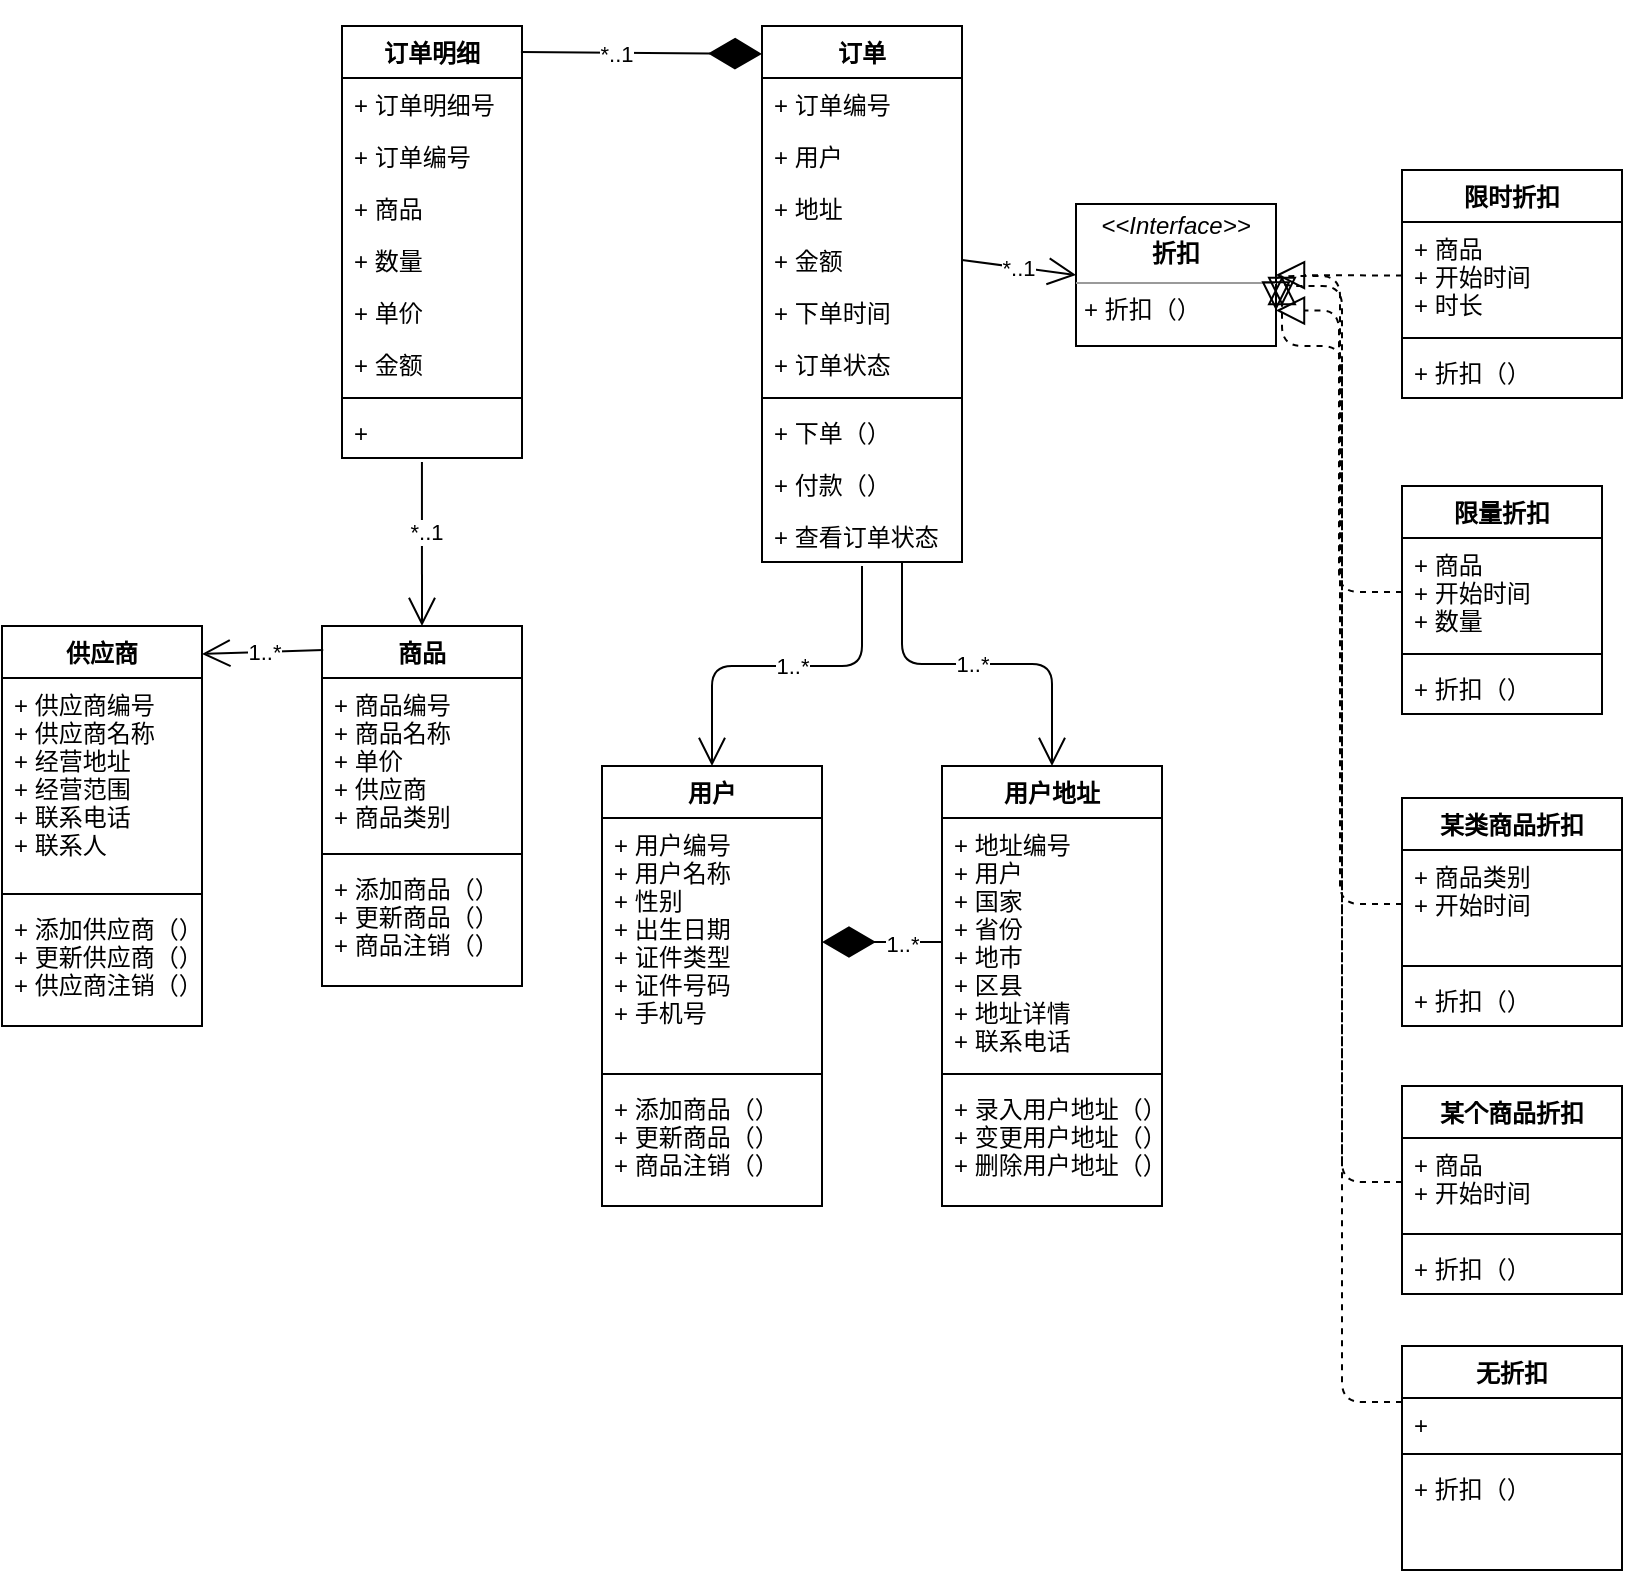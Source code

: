<mxfile>
    <diagram id="4J60CXYsIrI6g5IcAEsh" name="Page-1">
        <mxGraphModel dx="629" dy="682" grid="1" gridSize="10" guides="1" tooltips="1" connect="1" arrows="1" fold="1" page="1" pageScale="1" pageWidth="827" pageHeight="1169" math="0" shadow="0">
            <root>
                <mxCell id="0"/>
                <mxCell id="1" parent="0"/>
                <mxCell id="2" value="订单明细" style="swimlane;fontStyle=1;align=center;verticalAlign=top;childLayout=stackLayout;horizontal=1;startSize=26;horizontalStack=0;resizeParent=1;resizeParentMax=0;resizeLast=0;collapsible=1;marginBottom=0;" vertex="1" parent="1">
                    <mxGeometry x="170" y="110" width="90" height="216" as="geometry">
                        <mxRectangle x="150" y="170" width="90" height="30" as="alternateBounds"/>
                    </mxGeometry>
                </mxCell>
                <mxCell id="3" value="+ 订单明细号&#10;" style="text;strokeColor=none;fillColor=none;align=left;verticalAlign=top;spacingLeft=4;spacingRight=4;overflow=hidden;rotatable=0;points=[[0,0.5],[1,0.5]];portConstraint=eastwest;" vertex="1" parent="2">
                    <mxGeometry y="26" width="90" height="26" as="geometry"/>
                </mxCell>
                <mxCell id="5" value="+ 订单编号" style="text;strokeColor=none;fillColor=none;align=left;verticalAlign=top;spacingLeft=4;spacingRight=4;overflow=hidden;rotatable=0;points=[[0,0.5],[1,0.5]];portConstraint=eastwest;" vertex="1" parent="2">
                    <mxGeometry y="52" width="90" height="26" as="geometry"/>
                </mxCell>
                <mxCell id="7" value="+ 商品&#10;" style="text;strokeColor=none;fillColor=none;align=left;verticalAlign=top;spacingLeft=4;spacingRight=4;overflow=hidden;rotatable=0;points=[[0,0.5],[1,0.5]];portConstraint=eastwest;" vertex="1" parent="2">
                    <mxGeometry y="78" width="90" height="26" as="geometry"/>
                </mxCell>
                <mxCell id="6" value="+ 数量" style="text;strokeColor=none;fillColor=none;align=left;verticalAlign=top;spacingLeft=4;spacingRight=4;overflow=hidden;rotatable=0;points=[[0,0.5],[1,0.5]];portConstraint=eastwest;" vertex="1" parent="2">
                    <mxGeometry y="104" width="90" height="26" as="geometry"/>
                </mxCell>
                <mxCell id="8" value="+ 单价&#10;" style="text;strokeColor=none;fillColor=none;align=left;verticalAlign=top;spacingLeft=4;spacingRight=4;overflow=hidden;rotatable=0;points=[[0,0.5],[1,0.5]];portConstraint=eastwest;" vertex="1" parent="2">
                    <mxGeometry y="130" width="90" height="26" as="geometry"/>
                </mxCell>
                <mxCell id="9" value="+ 金额" style="text;strokeColor=none;fillColor=none;align=left;verticalAlign=top;spacingLeft=4;spacingRight=4;overflow=hidden;rotatable=0;points=[[0,0.5],[1,0.5]];portConstraint=eastwest;" vertex="1" parent="2">
                    <mxGeometry y="156" width="90" height="26" as="geometry"/>
                </mxCell>
                <mxCell id="4" value="" style="line;strokeWidth=1;fillColor=none;align=left;verticalAlign=middle;spacingTop=-1;spacingLeft=3;spacingRight=3;rotatable=0;labelPosition=right;points=[];portConstraint=eastwest;strokeColor=inherit;" vertex="1" parent="2">
                    <mxGeometry y="182" width="90" height="8" as="geometry"/>
                </mxCell>
                <mxCell id="36" value="+ " style="text;strokeColor=none;fillColor=none;align=left;verticalAlign=top;spacingLeft=4;spacingRight=4;overflow=hidden;rotatable=0;points=[[0,0.5],[1,0.5]];portConstraint=eastwest;" vertex="1" parent="2">
                    <mxGeometry y="190" width="90" height="26" as="geometry"/>
                </mxCell>
                <mxCell id="11" value="订单" style="swimlane;fontStyle=1;align=center;verticalAlign=top;childLayout=stackLayout;horizontal=1;startSize=26;horizontalStack=0;resizeParent=1;resizeParentMax=0;resizeLast=0;collapsible=1;marginBottom=0;" vertex="1" parent="1">
                    <mxGeometry x="380" y="110" width="100" height="268" as="geometry"/>
                </mxCell>
                <mxCell id="14" value="+ 订单编号" style="text;strokeColor=none;fillColor=none;align=left;verticalAlign=top;spacingLeft=4;spacingRight=4;overflow=hidden;rotatable=0;points=[[0,0.5],[1,0.5]];portConstraint=eastwest;" vertex="1" parent="11">
                    <mxGeometry y="26" width="100" height="26" as="geometry"/>
                </mxCell>
                <mxCell id="15" value="+ 用户" style="text;strokeColor=none;fillColor=none;align=left;verticalAlign=top;spacingLeft=4;spacingRight=4;overflow=hidden;rotatable=0;points=[[0,0.5],[1,0.5]];portConstraint=eastwest;" vertex="1" parent="11">
                    <mxGeometry y="52" width="100" height="26" as="geometry"/>
                </mxCell>
                <mxCell id="16" value="+ 地址" style="text;strokeColor=none;fillColor=none;align=left;verticalAlign=top;spacingLeft=4;spacingRight=4;overflow=hidden;rotatable=0;points=[[0,0.5],[1,0.5]];portConstraint=eastwest;" vertex="1" parent="11">
                    <mxGeometry y="78" width="100" height="26" as="geometry"/>
                </mxCell>
                <mxCell id="17" value="+ 金额" style="text;strokeColor=none;fillColor=none;align=left;verticalAlign=top;spacingLeft=4;spacingRight=4;overflow=hidden;rotatable=0;points=[[0,0.5],[1,0.5]];portConstraint=eastwest;" vertex="1" parent="11">
                    <mxGeometry y="104" width="100" height="26" as="geometry"/>
                </mxCell>
                <mxCell id="18" value="+ 下单时间" style="text;strokeColor=none;fillColor=none;align=left;verticalAlign=top;spacingLeft=4;spacingRight=4;overflow=hidden;rotatable=0;points=[[0,0.5],[1,0.5]];portConstraint=eastwest;" vertex="1" parent="11">
                    <mxGeometry y="130" width="100" height="26" as="geometry"/>
                </mxCell>
                <mxCell id="19" value="+ 订单状态" style="text;strokeColor=none;fillColor=none;align=left;verticalAlign=top;spacingLeft=4;spacingRight=4;overflow=hidden;rotatable=0;points=[[0,0.5],[1,0.5]];portConstraint=eastwest;" vertex="1" parent="11">
                    <mxGeometry y="156" width="100" height="26" as="geometry"/>
                </mxCell>
                <mxCell id="13" value="" style="line;strokeWidth=1;fillColor=none;align=left;verticalAlign=middle;spacingTop=-1;spacingLeft=3;spacingRight=3;rotatable=0;labelPosition=right;points=[];portConstraint=eastwest;strokeColor=inherit;" vertex="1" parent="11">
                    <mxGeometry y="182" width="100" height="8" as="geometry"/>
                </mxCell>
                <mxCell id="20" value="+ 下单（）" style="text;strokeColor=none;fillColor=none;align=left;verticalAlign=top;spacingLeft=4;spacingRight=4;overflow=hidden;rotatable=0;points=[[0,0.5],[1,0.5]];portConstraint=eastwest;" vertex="1" parent="11">
                    <mxGeometry y="190" width="100" height="26" as="geometry"/>
                </mxCell>
                <mxCell id="22" value="+ 付款（）" style="text;strokeColor=none;fillColor=none;align=left;verticalAlign=top;spacingLeft=4;spacingRight=4;overflow=hidden;rotatable=0;points=[[0,0.5],[1,0.5]];portConstraint=eastwest;" vertex="1" parent="11">
                    <mxGeometry y="216" width="100" height="26" as="geometry"/>
                </mxCell>
                <mxCell id="21" value="+ 查看订单状态（）" style="text;strokeColor=none;fillColor=none;align=left;verticalAlign=top;spacingLeft=4;spacingRight=4;overflow=hidden;rotatable=0;points=[[0,0.5],[1,0.5]];portConstraint=eastwest;" vertex="1" parent="11">
                    <mxGeometry y="242" width="100" height="26" as="geometry"/>
                </mxCell>
                <mxCell id="32" value="商品" style="swimlane;fontStyle=1;align=center;verticalAlign=top;childLayout=stackLayout;horizontal=1;startSize=26;horizontalStack=0;resizeParent=1;resizeParentMax=0;resizeLast=0;collapsible=1;marginBottom=0;" vertex="1" parent="1">
                    <mxGeometry x="160" y="410" width="100" height="180" as="geometry"/>
                </mxCell>
                <mxCell id="33" value="+ 商品编号&#10;+ 商品名称&#10;+ 单价&#10;+ 供应商&#10;+ 商品类别" style="text;strokeColor=none;fillColor=none;align=left;verticalAlign=top;spacingLeft=4;spacingRight=4;overflow=hidden;rotatable=0;points=[[0,0.5],[1,0.5]];portConstraint=eastwest;" vertex="1" parent="32">
                    <mxGeometry y="26" width="100" height="84" as="geometry"/>
                </mxCell>
                <mxCell id="34" value="" style="line;strokeWidth=1;fillColor=none;align=left;verticalAlign=middle;spacingTop=-1;spacingLeft=3;spacingRight=3;rotatable=0;labelPosition=right;points=[];portConstraint=eastwest;strokeColor=inherit;" vertex="1" parent="32">
                    <mxGeometry y="110" width="100" height="8" as="geometry"/>
                </mxCell>
                <mxCell id="35" value="+ 添加商品（）&#10;+ 更新商品（）&#10;+ 商品注销（）" style="text;strokeColor=none;fillColor=none;align=left;verticalAlign=top;spacingLeft=4;spacingRight=4;overflow=hidden;rotatable=0;points=[[0,0.5],[1,0.5]];portConstraint=eastwest;" vertex="1" parent="32">
                    <mxGeometry y="118" width="100" height="62" as="geometry"/>
                </mxCell>
                <mxCell id="39" value="" style="endArrow=diamondThin;endFill=1;endSize=24;html=1;entryX=0;entryY=0.052;entryDx=0;entryDy=0;entryPerimeter=0;exitX=0.994;exitY=0.06;exitDx=0;exitDy=0;exitPerimeter=0;" edge="1" parent="1" source="2" target="11">
                    <mxGeometry width="160" relative="1" as="geometry">
                        <mxPoint x="290" y="500" as="sourcePoint"/>
                        <mxPoint x="350" y="140" as="targetPoint"/>
                    </mxGeometry>
                </mxCell>
                <mxCell id="40" value="*..1" style="edgeLabel;html=1;align=center;verticalAlign=middle;resizable=0;points=[];" vertex="1" connectable="0" parent="39">
                    <mxGeometry x="-0.208" relative="1" as="geometry">
                        <mxPoint as="offset"/>
                    </mxGeometry>
                </mxCell>
                <mxCell id="41" value="" style="endArrow=open;endFill=1;endSize=12;html=1;exitX=0.444;exitY=1.077;exitDx=0;exitDy=0;exitPerimeter=0;entryX=0.5;entryY=0;entryDx=0;entryDy=0;" edge="1" parent="1" source="36" target="32">
                    <mxGeometry width="160" relative="1" as="geometry">
                        <mxPoint x="300" y="500" as="sourcePoint"/>
                        <mxPoint x="460" y="500" as="targetPoint"/>
                    </mxGeometry>
                </mxCell>
                <mxCell id="42" value="*..1" style="edgeLabel;html=1;align=center;verticalAlign=middle;resizable=0;points=[];" vertex="1" connectable="0" parent="41">
                    <mxGeometry x="-0.147" y="2" relative="1" as="geometry">
                        <mxPoint as="offset"/>
                    </mxGeometry>
                </mxCell>
                <mxCell id="43" value="供应商" style="swimlane;fontStyle=1;align=center;verticalAlign=top;childLayout=stackLayout;horizontal=1;startSize=26;horizontalStack=0;resizeParent=1;resizeParentMax=0;resizeLast=0;collapsible=1;marginBottom=0;" vertex="1" parent="1">
                    <mxGeometry y="410" width="100" height="200" as="geometry"/>
                </mxCell>
                <mxCell id="44" value="+ 供应商编号&#10;+ 供应商名称&#10;+ 经营地址&#10;+ 经营范围&#10;+ 联系电话&#10;+ 联系人" style="text;strokeColor=none;fillColor=none;align=left;verticalAlign=top;spacingLeft=4;spacingRight=4;overflow=hidden;rotatable=0;points=[[0,0.5],[1,0.5]];portConstraint=eastwest;" vertex="1" parent="43">
                    <mxGeometry y="26" width="100" height="104" as="geometry"/>
                </mxCell>
                <mxCell id="45" value="" style="line;strokeWidth=1;fillColor=none;align=left;verticalAlign=middle;spacingTop=-1;spacingLeft=3;spacingRight=3;rotatable=0;labelPosition=right;points=[];portConstraint=eastwest;strokeColor=inherit;" vertex="1" parent="43">
                    <mxGeometry y="130" width="100" height="8" as="geometry"/>
                </mxCell>
                <mxCell id="46" value="+ 添加供应商（）&#10;+ 更新供应商（）&#10;+ 供应商注销（）" style="text;strokeColor=none;fillColor=none;align=left;verticalAlign=top;spacingLeft=4;spacingRight=4;overflow=hidden;rotatable=0;points=[[0,0.5],[1,0.5]];portConstraint=eastwest;" vertex="1" parent="43">
                    <mxGeometry y="138" width="100" height="62" as="geometry"/>
                </mxCell>
                <mxCell id="47" value="" style="endArrow=open;endFill=1;endSize=12;html=1;exitX=0.006;exitY=0.067;exitDx=0;exitDy=0;exitPerimeter=0;entryX=1;entryY=0.07;entryDx=0;entryDy=0;entryPerimeter=0;" edge="1" parent="1" source="32" target="43">
                    <mxGeometry width="160" relative="1" as="geometry">
                        <mxPoint x="-80" y="310" as="sourcePoint"/>
                        <mxPoint x="80" y="310" as="targetPoint"/>
                    </mxGeometry>
                </mxCell>
                <mxCell id="48" value="1..*" style="edgeLabel;html=1;align=center;verticalAlign=middle;resizable=0;points=[];" vertex="1" connectable="0" parent="47">
                    <mxGeometry x="-0.031" relative="1" as="geometry">
                        <mxPoint as="offset"/>
                    </mxGeometry>
                </mxCell>
                <mxCell id="49" value="用户" style="swimlane;fontStyle=1;align=center;verticalAlign=top;childLayout=stackLayout;horizontal=1;startSize=26;horizontalStack=0;resizeParent=1;resizeParentMax=0;resizeLast=0;collapsible=1;marginBottom=0;" vertex="1" parent="1">
                    <mxGeometry x="300" y="480" width="110" height="220" as="geometry"/>
                </mxCell>
                <mxCell id="50" value="+ 用户编号&#10;+ 用户名称&#10;+ 性别&#10;+ 出生日期&#10;+ 证件类型&#10;+ 证件号码&#10;+ 手机号" style="text;strokeColor=none;fillColor=none;align=left;verticalAlign=top;spacingLeft=4;spacingRight=4;overflow=hidden;rotatable=0;points=[[0,0.5],[1,0.5]];portConstraint=eastwest;" vertex="1" parent="49">
                    <mxGeometry y="26" width="110" height="124" as="geometry"/>
                </mxCell>
                <mxCell id="51" value="" style="line;strokeWidth=1;fillColor=none;align=left;verticalAlign=middle;spacingTop=-1;spacingLeft=3;spacingRight=3;rotatable=0;labelPosition=right;points=[];portConstraint=eastwest;strokeColor=inherit;" vertex="1" parent="49">
                    <mxGeometry y="150" width="110" height="8" as="geometry"/>
                </mxCell>
                <mxCell id="52" value="+ 添加商品（）&#10;+ 更新商品（）&#10;+ 商品注销（）" style="text;strokeColor=none;fillColor=none;align=left;verticalAlign=top;spacingLeft=4;spacingRight=4;overflow=hidden;rotatable=0;points=[[0,0.5],[1,0.5]];portConstraint=eastwest;" vertex="1" parent="49">
                    <mxGeometry y="158" width="110" height="62" as="geometry"/>
                </mxCell>
                <mxCell id="53" value="用户地址" style="swimlane;fontStyle=1;align=center;verticalAlign=top;childLayout=stackLayout;horizontal=1;startSize=26;horizontalStack=0;resizeParent=1;resizeParentMax=0;resizeLast=0;collapsible=1;marginBottom=0;" vertex="1" parent="1">
                    <mxGeometry x="470" y="480" width="110" height="220" as="geometry"/>
                </mxCell>
                <mxCell id="54" value="+ 地址编号&#10;+ 用户&#10;+ 国家&#10;+ 省份&#10;+ 地市&#10;+ 区县&#10;+ 地址详情&#10;+ 联系电话" style="text;strokeColor=none;fillColor=none;align=left;verticalAlign=top;spacingLeft=4;spacingRight=4;overflow=hidden;rotatable=0;points=[[0,0.5],[1,0.5]];portConstraint=eastwest;" vertex="1" parent="53">
                    <mxGeometry y="26" width="110" height="124" as="geometry"/>
                </mxCell>
                <mxCell id="55" value="" style="line;strokeWidth=1;fillColor=none;align=left;verticalAlign=middle;spacingTop=-1;spacingLeft=3;spacingRight=3;rotatable=0;labelPosition=right;points=[];portConstraint=eastwest;strokeColor=inherit;" vertex="1" parent="53">
                    <mxGeometry y="150" width="110" height="8" as="geometry"/>
                </mxCell>
                <mxCell id="56" value="+ 录入用户地址（）&#10;+ 变更用户地址（）&#10;+ 删除用户地址（）" style="text;strokeColor=none;fillColor=none;align=left;verticalAlign=top;spacingLeft=4;spacingRight=4;overflow=hidden;rotatable=0;points=[[0,0.5],[1,0.5]];portConstraint=eastwest;" vertex="1" parent="53">
                    <mxGeometry y="158" width="110" height="62" as="geometry"/>
                </mxCell>
                <mxCell id="57" value="" style="endArrow=diamondThin;endFill=1;endSize=24;html=1;entryX=1;entryY=0.5;entryDx=0;entryDy=0;exitX=0;exitY=0.5;exitDx=0;exitDy=0;" edge="1" parent="1" source="54" target="50">
                    <mxGeometry width="160" relative="1" as="geometry">
                        <mxPoint x="60" y="670" as="sourcePoint"/>
                        <mxPoint x="220" y="670" as="targetPoint"/>
                    </mxGeometry>
                </mxCell>
                <mxCell id="58" value="1..*" style="edgeLabel;html=1;align=center;verticalAlign=middle;resizable=0;points=[];" vertex="1" connectable="0" parent="57">
                    <mxGeometry x="-0.333" y="1" relative="1" as="geometry">
                        <mxPoint as="offset"/>
                    </mxGeometry>
                </mxCell>
                <mxCell id="59" value="" style="endArrow=open;endFill=1;endSize=12;html=1;exitX=0.5;exitY=1.077;exitDx=0;exitDy=0;exitPerimeter=0;entryX=0.5;entryY=0;entryDx=0;entryDy=0;edgeStyle=orthogonalEdgeStyle;" edge="1" parent="1" source="21" target="49">
                    <mxGeometry width="160" relative="1" as="geometry">
                        <mxPoint x="100.6" y="432.06" as="sourcePoint"/>
                        <mxPoint x="-60" y="434" as="targetPoint"/>
                        <Array as="points">
                            <mxPoint x="430" y="430"/>
                            <mxPoint x="355" y="430"/>
                        </Array>
                    </mxGeometry>
                </mxCell>
                <mxCell id="60" value="1..*" style="edgeLabel;html=1;align=center;verticalAlign=middle;resizable=0;points=[];" vertex="1" connectable="0" parent="59">
                    <mxGeometry x="-0.031" relative="1" as="geometry">
                        <mxPoint as="offset"/>
                    </mxGeometry>
                </mxCell>
                <mxCell id="61" value="" style="endArrow=open;endFill=1;endSize=12;html=1;exitX=0.7;exitY=1;exitDx=0;exitDy=0;exitPerimeter=0;entryX=0.5;entryY=0;entryDx=0;entryDy=0;strokeColor=default;edgeStyle=orthogonalEdgeStyle;" edge="1" parent="1" source="21" target="53">
                    <mxGeometry width="160" relative="1" as="geometry">
                        <mxPoint x="420" y="390.002" as="sourcePoint"/>
                        <mxPoint x="365" y="490" as="targetPoint"/>
                    </mxGeometry>
                </mxCell>
                <mxCell id="62" value="1..*" style="edgeLabel;html=1;align=center;verticalAlign=middle;resizable=0;points=[];" vertex="1" connectable="0" parent="61">
                    <mxGeometry x="-0.031" relative="1" as="geometry">
                        <mxPoint as="offset"/>
                    </mxGeometry>
                </mxCell>
                <mxCell id="65" value="&lt;p style=&quot;margin:0px;margin-top:4px;text-align:center;&quot;&gt;&lt;i&gt;&amp;lt;&amp;lt;Interface&amp;gt;&amp;gt;&lt;/i&gt;&lt;br&gt;&lt;b&gt;折扣&lt;/b&gt;&lt;/p&gt;&lt;hr size=&quot;1&quot;&gt;&lt;p style=&quot;margin:0px;margin-left:4px;&quot;&gt;+ 折扣（）&lt;/p&gt;" style="verticalAlign=top;align=left;overflow=fill;fontSize=12;fontFamily=Helvetica;html=1;" vertex="1" parent="1">
                    <mxGeometry x="537" y="199" width="100" height="71" as="geometry"/>
                </mxCell>
                <mxCell id="66" value="限时折扣" style="swimlane;fontStyle=1;align=center;verticalAlign=top;childLayout=stackLayout;horizontal=1;startSize=26;horizontalStack=0;resizeParent=1;resizeParentMax=0;resizeLast=0;collapsible=1;marginBottom=0;" vertex="1" parent="1">
                    <mxGeometry x="700" y="182" width="110" height="114" as="geometry"/>
                </mxCell>
                <mxCell id="67" value="+ 商品&#10;+ 开始时间&#10;+ 时长" style="text;strokeColor=none;fillColor=none;align=left;verticalAlign=top;spacingLeft=4;spacingRight=4;overflow=hidden;rotatable=0;points=[[0,0.5],[1,0.5]];portConstraint=eastwest;" vertex="1" parent="66">
                    <mxGeometry y="26" width="110" height="54" as="geometry"/>
                </mxCell>
                <mxCell id="68" value="" style="line;strokeWidth=1;fillColor=none;align=left;verticalAlign=middle;spacingTop=-1;spacingLeft=3;spacingRight=3;rotatable=0;labelPosition=right;points=[];portConstraint=eastwest;strokeColor=inherit;" vertex="1" parent="66">
                    <mxGeometry y="80" width="110" height="8" as="geometry"/>
                </mxCell>
                <mxCell id="69" value="+ 折扣（）" style="text;strokeColor=none;fillColor=none;align=left;verticalAlign=top;spacingLeft=4;spacingRight=4;overflow=hidden;rotatable=0;points=[[0,0.5],[1,0.5]];portConstraint=eastwest;" vertex="1" parent="66">
                    <mxGeometry y="88" width="110" height="26" as="geometry"/>
                </mxCell>
                <mxCell id="70" value="限量折扣" style="swimlane;fontStyle=1;align=center;verticalAlign=top;childLayout=stackLayout;horizontal=1;startSize=26;horizontalStack=0;resizeParent=1;resizeParentMax=0;resizeLast=0;collapsible=1;marginBottom=0;" vertex="1" parent="1">
                    <mxGeometry x="700" y="340" width="100" height="114" as="geometry"/>
                </mxCell>
                <mxCell id="71" value="+ 商品&#10;+ 开始时间&#10;+ 数量" style="text;strokeColor=none;fillColor=none;align=left;verticalAlign=top;spacingLeft=4;spacingRight=4;overflow=hidden;rotatable=0;points=[[0,0.5],[1,0.5]];portConstraint=eastwest;" vertex="1" parent="70">
                    <mxGeometry y="26" width="100" height="54" as="geometry"/>
                </mxCell>
                <mxCell id="72" value="" style="line;strokeWidth=1;fillColor=none;align=left;verticalAlign=middle;spacingTop=-1;spacingLeft=3;spacingRight=3;rotatable=0;labelPosition=right;points=[];portConstraint=eastwest;strokeColor=inherit;" vertex="1" parent="70">
                    <mxGeometry y="80" width="100" height="8" as="geometry"/>
                </mxCell>
                <mxCell id="73" value="+ 折扣（）" style="text;strokeColor=none;fillColor=none;align=left;verticalAlign=top;spacingLeft=4;spacingRight=4;overflow=hidden;rotatable=0;points=[[0,0.5],[1,0.5]];portConstraint=eastwest;" vertex="1" parent="70">
                    <mxGeometry y="88" width="100" height="26" as="geometry"/>
                </mxCell>
                <mxCell id="74" value="某类商品折扣" style="swimlane;fontStyle=1;align=center;verticalAlign=top;childLayout=stackLayout;horizontal=1;startSize=26;horizontalStack=0;resizeParent=1;resizeParentMax=0;resizeLast=0;collapsible=1;marginBottom=0;" vertex="1" parent="1">
                    <mxGeometry x="700" y="496" width="110" height="114" as="geometry"/>
                </mxCell>
                <mxCell id="75" value="+ 商品类别&#10;+ 开始时间" style="text;strokeColor=none;fillColor=none;align=left;verticalAlign=top;spacingLeft=4;spacingRight=4;overflow=hidden;rotatable=0;points=[[0,0.5],[1,0.5]];portConstraint=eastwest;" vertex="1" parent="74">
                    <mxGeometry y="26" width="110" height="54" as="geometry"/>
                </mxCell>
                <mxCell id="76" value="" style="line;strokeWidth=1;fillColor=none;align=left;verticalAlign=middle;spacingTop=-1;spacingLeft=3;spacingRight=3;rotatable=0;labelPosition=right;points=[];portConstraint=eastwest;strokeColor=inherit;" vertex="1" parent="74">
                    <mxGeometry y="80" width="110" height="8" as="geometry"/>
                </mxCell>
                <mxCell id="77" value="+ 折扣（）" style="text;strokeColor=none;fillColor=none;align=left;verticalAlign=top;spacingLeft=4;spacingRight=4;overflow=hidden;rotatable=0;points=[[0,0.5],[1,0.5]];portConstraint=eastwest;" vertex="1" parent="74">
                    <mxGeometry y="88" width="110" height="26" as="geometry"/>
                </mxCell>
                <mxCell id="78" value="某个商品折扣" style="swimlane;fontStyle=1;align=center;verticalAlign=top;childLayout=stackLayout;horizontal=1;startSize=26;horizontalStack=0;resizeParent=1;resizeParentMax=0;resizeLast=0;collapsible=1;marginBottom=0;" vertex="1" parent="1">
                    <mxGeometry x="700" y="640" width="110" height="104" as="geometry"/>
                </mxCell>
                <mxCell id="79" value="+ 商品&#10;+ 开始时间" style="text;strokeColor=none;fillColor=none;align=left;verticalAlign=top;spacingLeft=4;spacingRight=4;overflow=hidden;rotatable=0;points=[[0,0.5],[1,0.5]];portConstraint=eastwest;" vertex="1" parent="78">
                    <mxGeometry y="26" width="110" height="44" as="geometry"/>
                </mxCell>
                <mxCell id="80" value="" style="line;strokeWidth=1;fillColor=none;align=left;verticalAlign=middle;spacingTop=-1;spacingLeft=3;spacingRight=3;rotatable=0;labelPosition=right;points=[];portConstraint=eastwest;strokeColor=inherit;" vertex="1" parent="78">
                    <mxGeometry y="70" width="110" height="8" as="geometry"/>
                </mxCell>
                <mxCell id="81" value="+ 折扣（）" style="text;strokeColor=none;fillColor=none;align=left;verticalAlign=top;spacingLeft=4;spacingRight=4;overflow=hidden;rotatable=0;points=[[0,0.5],[1,0.5]];portConstraint=eastwest;" vertex="1" parent="78">
                    <mxGeometry y="78" width="110" height="26" as="geometry"/>
                </mxCell>
                <mxCell id="82" value="无折扣" style="swimlane;fontStyle=1;align=center;verticalAlign=top;childLayout=stackLayout;horizontal=1;startSize=26;horizontalStack=0;resizeParent=1;resizeParentMax=0;resizeLast=0;collapsible=1;marginBottom=0;" vertex="1" parent="1">
                    <mxGeometry x="700" y="770" width="110" height="112" as="geometry"/>
                </mxCell>
                <mxCell id="83" value="+ " style="text;strokeColor=none;fillColor=none;align=left;verticalAlign=top;spacingLeft=4;spacingRight=4;overflow=hidden;rotatable=0;points=[[0,0.5],[1,0.5]];portConstraint=eastwest;" vertex="1" parent="82">
                    <mxGeometry y="26" width="110" height="24" as="geometry"/>
                </mxCell>
                <mxCell id="84" value="" style="line;strokeWidth=1;fillColor=none;align=left;verticalAlign=middle;spacingTop=-1;spacingLeft=3;spacingRight=3;rotatable=0;labelPosition=right;points=[];portConstraint=eastwest;strokeColor=inherit;" vertex="1" parent="82">
                    <mxGeometry y="50" width="110" height="8" as="geometry"/>
                </mxCell>
                <mxCell id="85" value="+ 折扣（）" style="text;strokeColor=none;fillColor=none;align=left;verticalAlign=top;spacingLeft=4;spacingRight=4;overflow=hidden;rotatable=0;points=[[0,0.5],[1,0.5]];portConstraint=eastwest;" vertex="1" parent="82">
                    <mxGeometry y="58" width="110" height="54" as="geometry"/>
                </mxCell>
                <mxCell id="86" value="" style="endArrow=block;dashed=1;endFill=0;endSize=12;html=1;entryX=1;entryY=0.5;entryDx=0;entryDy=0;" edge="1" parent="1" source="67" target="65">
                    <mxGeometry width="160" relative="1" as="geometry">
                        <mxPoint x="550" y="330" as="sourcePoint"/>
                        <mxPoint x="710" y="330" as="targetPoint"/>
                    </mxGeometry>
                </mxCell>
                <mxCell id="87" value="" style="endArrow=block;dashed=1;endFill=0;endSize=12;html=1;entryX=1;entryY=0.75;entryDx=0;entryDy=0;exitX=0;exitY=0.5;exitDx=0;exitDy=0;edgeStyle=orthogonalEdgeStyle;" edge="1" parent="1" source="71" target="65">
                    <mxGeometry width="160" relative="1" as="geometry">
                        <mxPoint x="710" y="244.767" as="sourcePoint"/>
                        <mxPoint x="647" y="244.5" as="targetPoint"/>
                    </mxGeometry>
                </mxCell>
                <mxCell id="88" value="" style="endArrow=block;dashed=1;endFill=0;endSize=12;html=1;entryX=1;entryY=0.75;entryDx=0;entryDy=0;exitX=0;exitY=0.5;exitDx=0;exitDy=0;edgeStyle=orthogonalEdgeStyle;" edge="1" parent="1" source="75" target="65">
                    <mxGeometry width="160" relative="1" as="geometry">
                        <mxPoint x="710" y="403" as="sourcePoint"/>
                        <mxPoint x="647" y="262.25" as="targetPoint"/>
                        <Array as="points">
                            <mxPoint x="669" y="549"/>
                            <mxPoint x="669" y="235"/>
                            <mxPoint x="637" y="235"/>
                        </Array>
                    </mxGeometry>
                </mxCell>
                <mxCell id="89" value="" style="endArrow=block;dashed=1;endFill=0;endSize=12;html=1;exitX=0;exitY=0.5;exitDx=0;exitDy=0;edgeStyle=orthogonalEdgeStyle;" edge="1" parent="1" source="79">
                    <mxGeometry width="160" relative="1" as="geometry">
                        <mxPoint x="710" y="559" as="sourcePoint"/>
                        <mxPoint x="640" y="235" as="targetPoint"/>
                        <Array as="points">
                            <mxPoint x="670" y="688"/>
                            <mxPoint x="670" y="270"/>
                            <mxPoint x="640" y="270"/>
                        </Array>
                    </mxGeometry>
                </mxCell>
                <mxCell id="90" value="" style="endArrow=block;dashed=1;endFill=0;endSize=12;html=1;exitX=0;exitY=0.25;exitDx=0;exitDy=0;edgeStyle=orthogonalEdgeStyle;" edge="1" parent="1" source="82">
                    <mxGeometry width="160" relative="1" as="geometry">
                        <mxPoint x="710" y="698" as="sourcePoint"/>
                        <mxPoint x="640" y="250" as="targetPoint"/>
                        <Array as="points">
                            <mxPoint x="670" y="798"/>
                            <mxPoint x="670" y="240"/>
                            <mxPoint x="640" y="240"/>
                        </Array>
                    </mxGeometry>
                </mxCell>
                <mxCell id="91" value="" style="endArrow=open;endFill=1;endSize=12;html=1;exitX=1;exitY=0.5;exitDx=0;exitDy=0;entryX=0;entryY=0.5;entryDx=0;entryDy=0;" edge="1" parent="1" source="17" target="65">
                    <mxGeometry width="160" relative="1" as="geometry">
                        <mxPoint x="460" y="388" as="sourcePoint"/>
                        <mxPoint x="535" y="490" as="targetPoint"/>
                    </mxGeometry>
                </mxCell>
                <mxCell id="92" value="*..1" style="edgeLabel;html=1;align=center;verticalAlign=middle;resizable=0;points=[];" vertex="1" connectable="0" parent="91">
                    <mxGeometry x="-0.031" relative="1" as="geometry">
                        <mxPoint as="offset"/>
                    </mxGeometry>
                </mxCell>
            </root>
        </mxGraphModel>
    </diagram>
</mxfile>